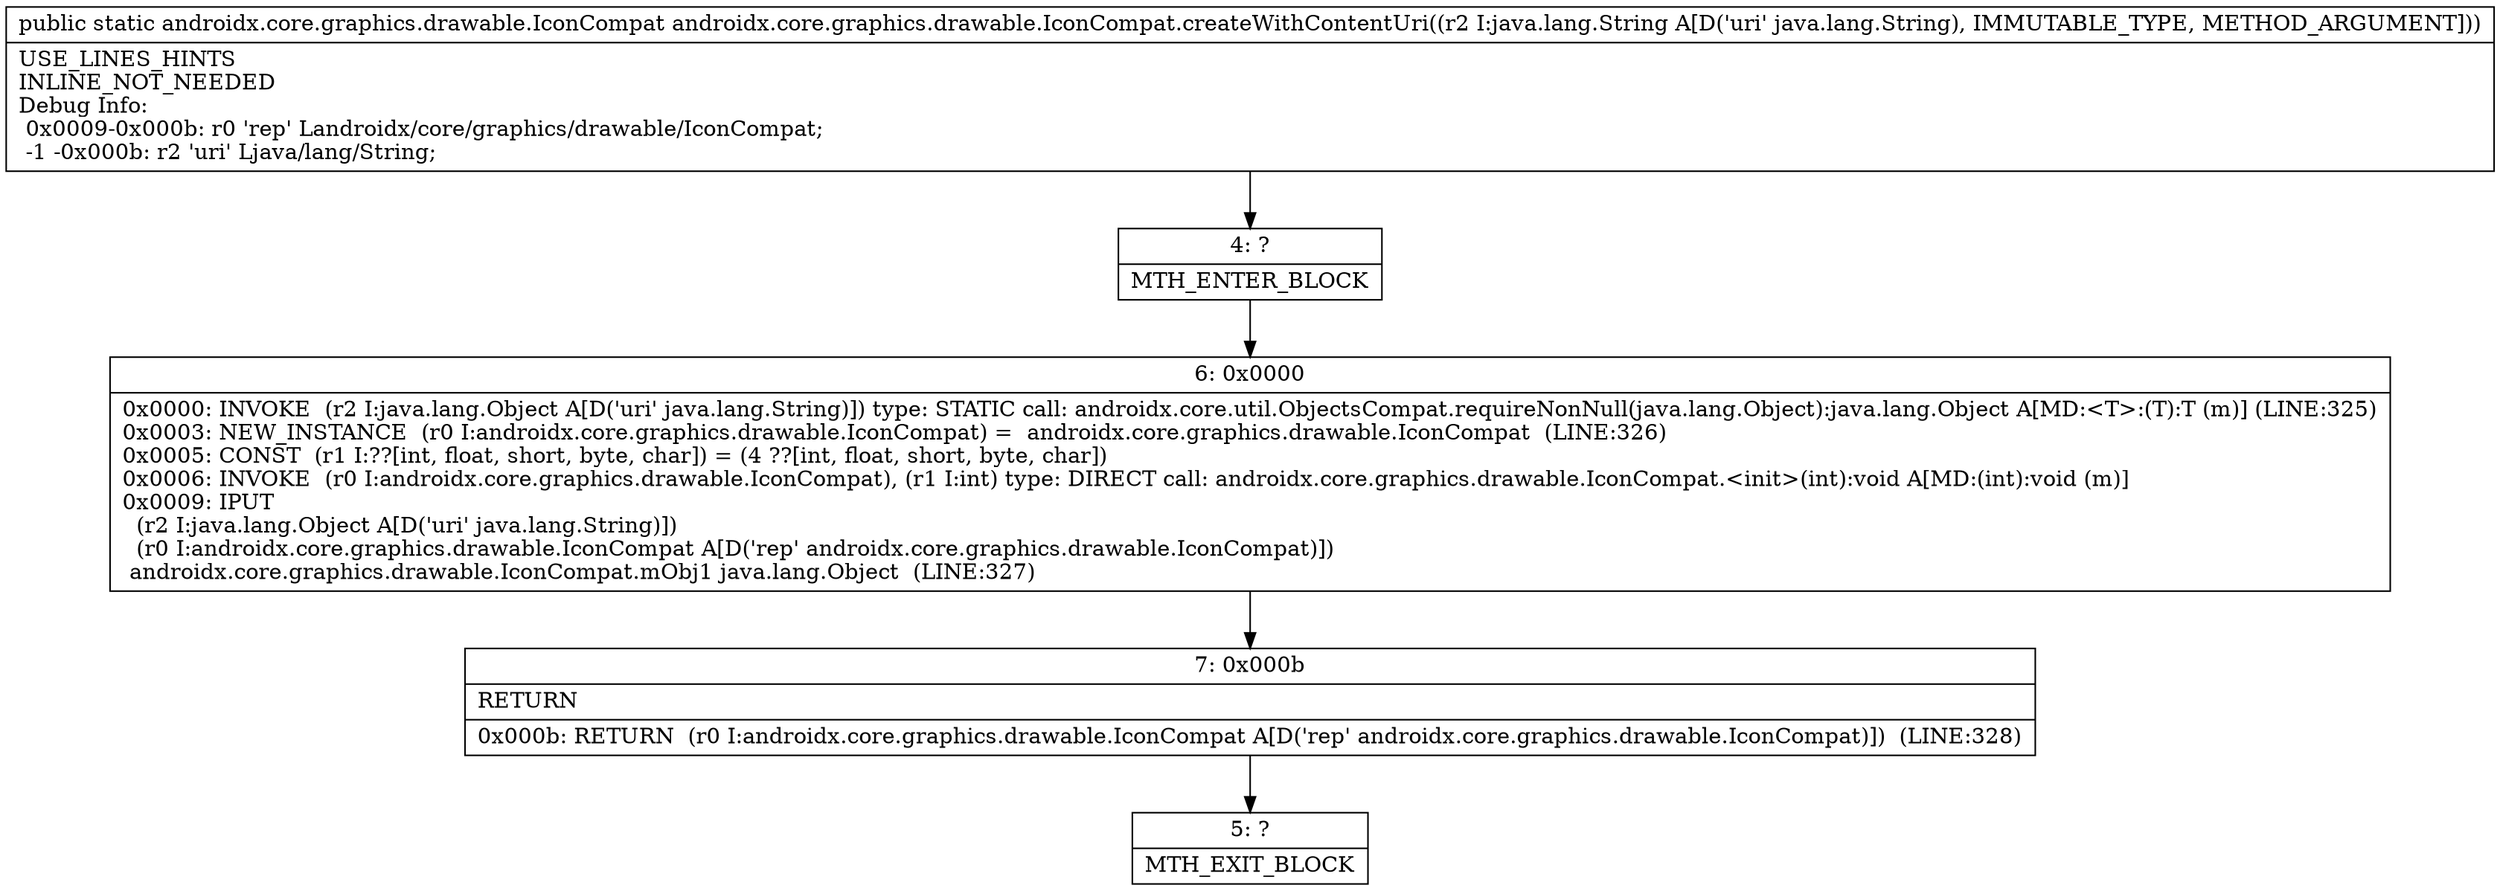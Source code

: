 digraph "CFG forandroidx.core.graphics.drawable.IconCompat.createWithContentUri(Ljava\/lang\/String;)Landroidx\/core\/graphics\/drawable\/IconCompat;" {
Node_4 [shape=record,label="{4\:\ ?|MTH_ENTER_BLOCK\l}"];
Node_6 [shape=record,label="{6\:\ 0x0000|0x0000: INVOKE  (r2 I:java.lang.Object A[D('uri' java.lang.String)]) type: STATIC call: androidx.core.util.ObjectsCompat.requireNonNull(java.lang.Object):java.lang.Object A[MD:\<T\>:(T):T (m)] (LINE:325)\l0x0003: NEW_INSTANCE  (r0 I:androidx.core.graphics.drawable.IconCompat) =  androidx.core.graphics.drawable.IconCompat  (LINE:326)\l0x0005: CONST  (r1 I:??[int, float, short, byte, char]) = (4 ??[int, float, short, byte, char]) \l0x0006: INVOKE  (r0 I:androidx.core.graphics.drawable.IconCompat), (r1 I:int) type: DIRECT call: androidx.core.graphics.drawable.IconCompat.\<init\>(int):void A[MD:(int):void (m)]\l0x0009: IPUT  \l  (r2 I:java.lang.Object A[D('uri' java.lang.String)])\l  (r0 I:androidx.core.graphics.drawable.IconCompat A[D('rep' androidx.core.graphics.drawable.IconCompat)])\l androidx.core.graphics.drawable.IconCompat.mObj1 java.lang.Object  (LINE:327)\l}"];
Node_7 [shape=record,label="{7\:\ 0x000b|RETURN\l|0x000b: RETURN  (r0 I:androidx.core.graphics.drawable.IconCompat A[D('rep' androidx.core.graphics.drawable.IconCompat)])  (LINE:328)\l}"];
Node_5 [shape=record,label="{5\:\ ?|MTH_EXIT_BLOCK\l}"];
MethodNode[shape=record,label="{public static androidx.core.graphics.drawable.IconCompat androidx.core.graphics.drawable.IconCompat.createWithContentUri((r2 I:java.lang.String A[D('uri' java.lang.String), IMMUTABLE_TYPE, METHOD_ARGUMENT]))  | USE_LINES_HINTS\lINLINE_NOT_NEEDED\lDebug Info:\l  0x0009\-0x000b: r0 'rep' Landroidx\/core\/graphics\/drawable\/IconCompat;\l  \-1 \-0x000b: r2 'uri' Ljava\/lang\/String;\l}"];
MethodNode -> Node_4;Node_4 -> Node_6;
Node_6 -> Node_7;
Node_7 -> Node_5;
}

